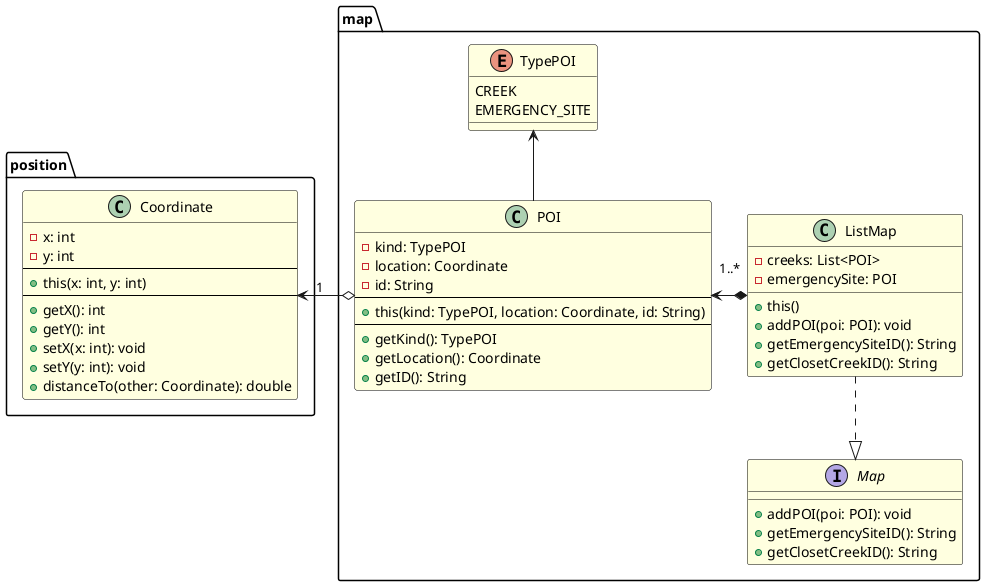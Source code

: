 @startuml Map

!define MyTheme
skinparam class {
    BackgroundColor #LightYellow
    BorderColor #000000
    FontColor #000000
}

skinparam stereotypeCBackgroundColor #LightYellow
skinparam stereotypeCBorderColor #000000
skinparam stereotypeCFontColor #000000

package map {
    class ListMap {
    - creeks: List<POI>
    - emergencySite: POI
    ' --
    + this()
    ' --
    + addPOI(poi: POI): void
    + getEmergencySiteID(): String
    + getClosetCreekID(): String
}

    interface Map {
        + addPOI(poi: POI): void
        + getEmergencySiteID(): String
        + getClosetCreekID(): String
    }

    enum TypePOI {
        CREEK
        EMERGENCY_SITE
    }

    class POI {
          - kind: TypePOI
          - location: Coordinate
          - id: String
          --
          + this(kind: TypePOI, location: Coordinate, id: String)
          --
          + getKind(): TypePOI
          + getLocation(): Coordinate
          + getID(): String
    }
}

package position{
    class Coordinate {
        - x: int
        - y: int
        --
        + this(x: int, y: int)
        --
        + getX(): int
        + getY(): int
        + setX(x: int): void
        + setY(y: int): void
        + distanceTo(other: Coordinate): double
    }
}

Map <|.up. ListMap
Coordinate "   1"<-right-o POI
POI "1..* \n"<-right--* ListMap
TypePOI <-- POI

@enduml